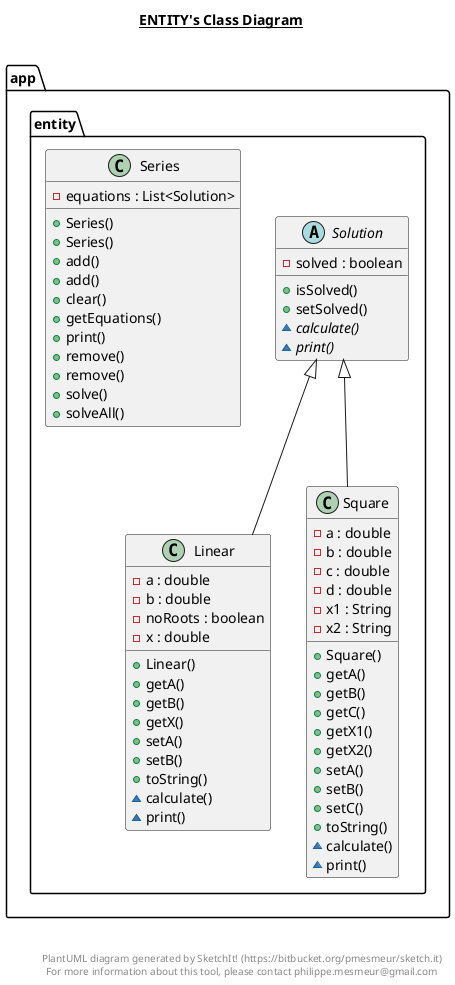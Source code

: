 @startuml

title __ENTITY's Class Diagram__\n

  namespace app {
    namespace entity {
      class app.entity.Linear {
          - a : double
          - b : double
          - noRoots : boolean
          - x : double
          + Linear()
          + getA()
          + getB()
          + getX()
          + setA()
          + setB()
          + toString()
          ~ calculate()
          ~ print()
      }
    }
  }
  

  namespace app {
    namespace entity {
      class app.entity.Series {
          - equations : List<Solution>
          + Series()
          + Series()
          + add()
          + add()
          + clear()
          + getEquations()
          + print()
          + remove()
          + remove()
          + solve()
          + solveAll()
      }
    }
  }
  

  namespace app {
    namespace entity {
      abstract class app.entity.Solution {
          - solved : boolean
          + isSolved()
          + setSolved()
          {abstract} ~ calculate()
          {abstract} ~ print()
      }
    }
  }
  

  namespace app {
    namespace entity {
      class app.entity.Square {
          - a : double
          - b : double
          - c : double
          - d : double
          - x1 : String
          - x2 : String
          + Square()
          + getA()
          + getB()
          + getC()
          + getX1()
          + getX2()
          + setA()
          + setB()
          + setC()
          + toString()
          ~ calculate()
          ~ print()
      }
    }
  }
  

  app.entity.Linear -up-|> app.entity.Solution
  app.entity.Square -up-|> app.entity.Solution


right footer


PlantUML diagram generated by SketchIt! (https://bitbucket.org/pmesmeur/sketch.it)
For more information about this tool, please contact philippe.mesmeur@gmail.com
endfooter

@enduml
